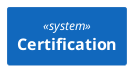 @startuml Certification
!include <C4/C4_Container>
    System(certificationAlias, "Certification", "")
@enduml
